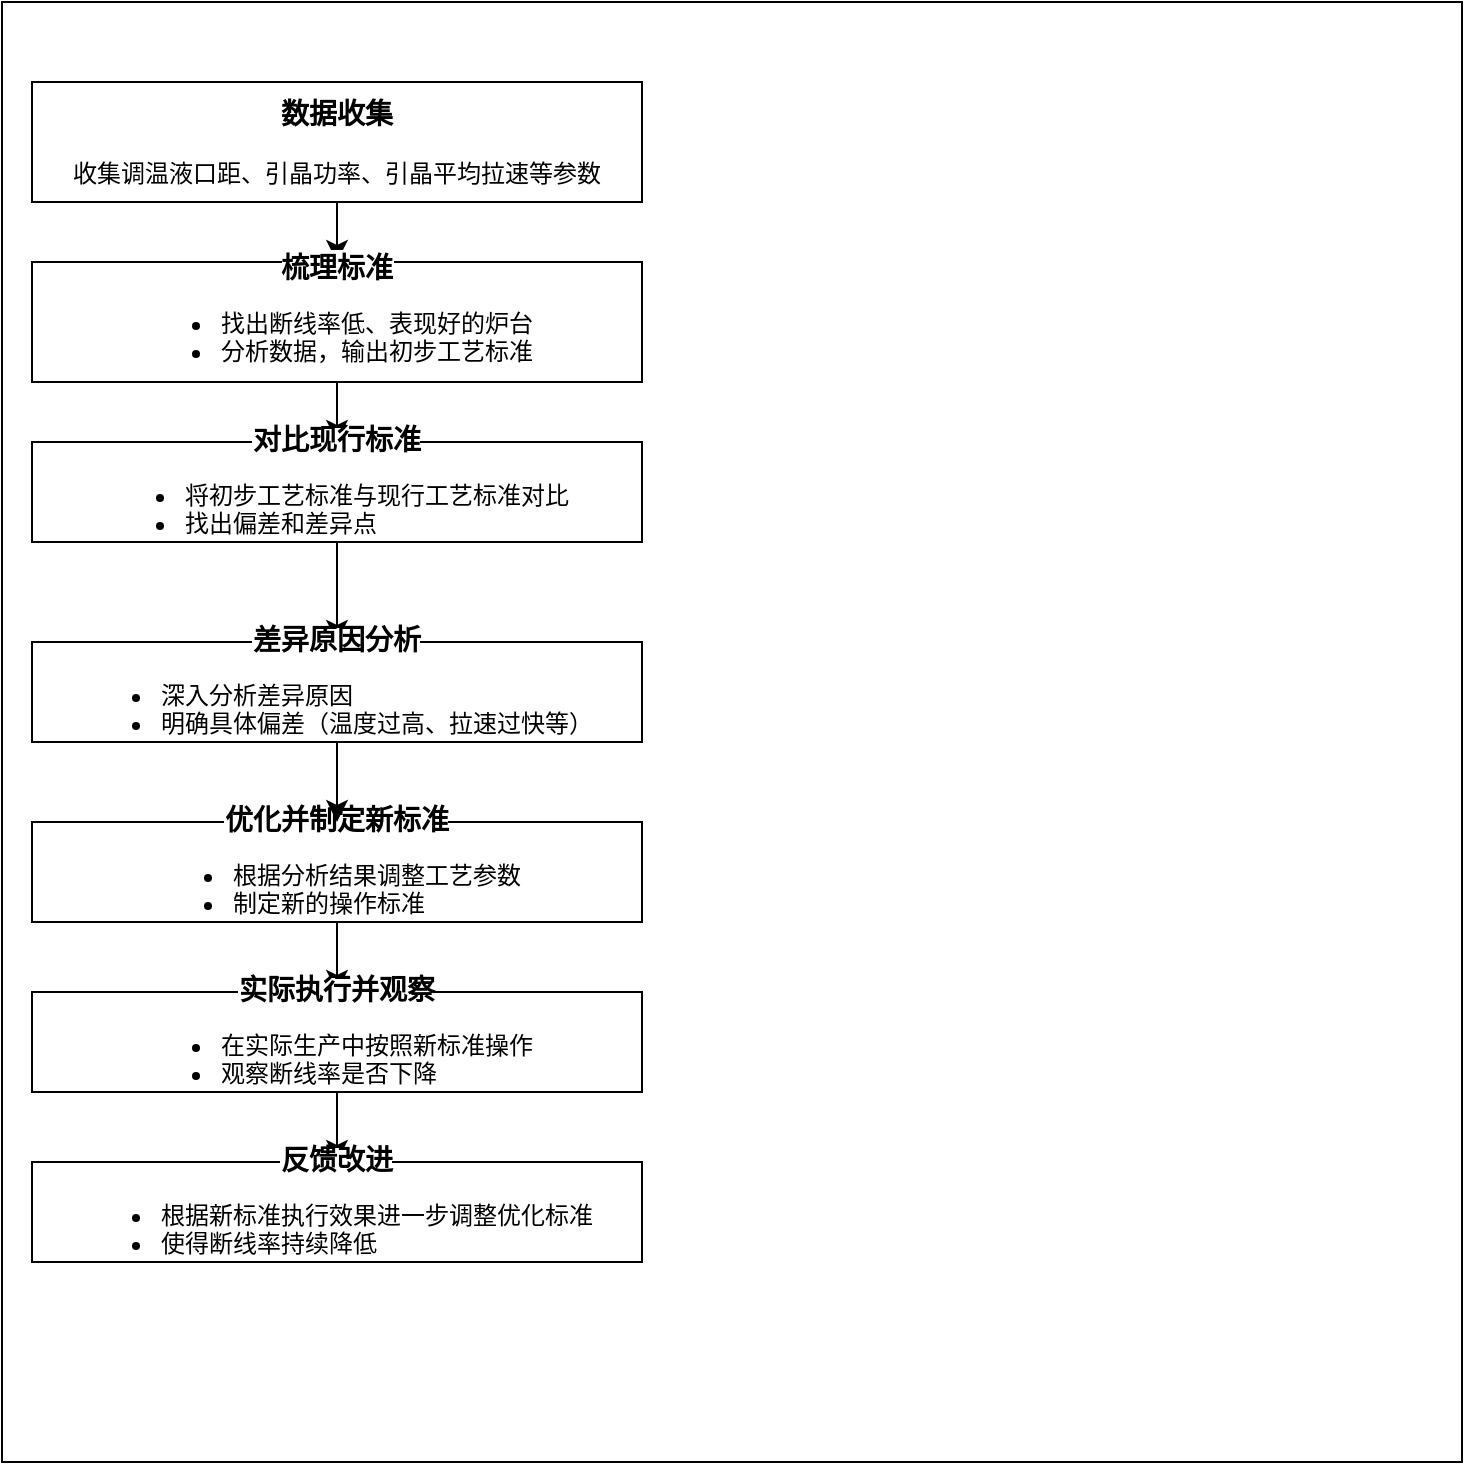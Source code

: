 <mxfile version="24.8.3">
  <diagram id="C5RBs43oDa-KdzZeNtuy" name="Page-1">
    <mxGraphModel dx="794" dy="436" grid="1" gridSize="10" guides="1" tooltips="1" connect="1" arrows="1" fold="1" page="1" pageScale="1" pageWidth="827" pageHeight="1169" math="0" shadow="0">
      <root>
        <mxCell id="WIyWlLk6GJQsqaUBKTNV-0" />
        <mxCell id="WIyWlLk6GJQsqaUBKTNV-1" parent="WIyWlLk6GJQsqaUBKTNV-0" />
        <mxCell id="qM9o0R-IIa5Vl8WfX1M8-1" value="" style="whiteSpace=wrap;html=1;aspect=fixed;" parent="WIyWlLk6GJQsqaUBKTNV-1" vertex="1">
          <mxGeometry x="40" y="40" width="730" height="730" as="geometry" />
        </mxCell>
        <mxCell id="ansnLT7Y0_td7OPn-v5j-2" style="edgeStyle=none;curved=1;rounded=0;orthogonalLoop=1;jettySize=auto;html=1;exitX=0.5;exitY=1;exitDx=0;exitDy=0;entryX=0.5;entryY=0;entryDx=0;entryDy=0;fontSize=12;startSize=8;endSize=8;" edge="1" parent="WIyWlLk6GJQsqaUBKTNV-1" source="qM9o0R-IIa5Vl8WfX1M8-2" target="qM9o0R-IIa5Vl8WfX1M8-3">
          <mxGeometry relative="1" as="geometry" />
        </mxCell>
        <mxCell id="qM9o0R-IIa5Vl8WfX1M8-2" value="&lt;div style=&quot;text-align: center;&quot;&gt;&lt;span style=&quot;background-color: rgb(255, 255, 255); color: initial; font-family: Inter, -apple-system, BlinkMacSystemFont, &amp;quot;Segoe UI&amp;quot;, &amp;quot;PingFang SC&amp;quot;, &amp;quot;Hiragino Sans GB&amp;quot;, &amp;quot;Microsoft YaHei&amp;quot;, &amp;quot;Helvetica Neue&amp;quot;, Helvetica, Arial, sans-serif; font-size: 14px; font-weight: 600; text-align: left;&quot;&gt;数据收集&lt;/span&gt;&lt;/div&gt;&lt;div style=&quot;text-align: center;&quot;&gt;&lt;br&gt;&lt;/div&gt;&lt;span style=&quot;color: var(--md-box-samantha-normal-text-color); font-size: var(--md-box-samantha-normal-text-font-size); text-align: left;&quot;&gt;&lt;div style=&quot;text-align: center;&quot;&gt;&lt;span style=&quot;color: var(--md-box-samantha-normal-text-color); font-size: var(--md-box-samantha-normal-text-font-size);&quot;&gt;收集调温液口距、引晶功率、引晶平均拉速等参数&lt;/span&gt;&lt;/div&gt;&lt;/span&gt;" style="rounded=0;whiteSpace=wrap;html=1;" parent="WIyWlLk6GJQsqaUBKTNV-1" vertex="1">
          <mxGeometry x="55" y="80" width="305" height="60" as="geometry" />
        </mxCell>
        <mxCell id="ansnLT7Y0_td7OPn-v5j-3" style="edgeStyle=none;curved=1;rounded=0;orthogonalLoop=1;jettySize=auto;html=1;exitX=0.5;exitY=1;exitDx=0;exitDy=0;entryX=0.5;entryY=0;entryDx=0;entryDy=0;fontSize=12;startSize=8;endSize=8;" edge="1" parent="WIyWlLk6GJQsqaUBKTNV-1" source="qM9o0R-IIa5Vl8WfX1M8-3" target="qM9o0R-IIa5Vl8WfX1M8-5">
          <mxGeometry relative="1" as="geometry" />
        </mxCell>
        <mxCell id="qM9o0R-IIa5Vl8WfX1M8-3" value="&lt;div style=&quot;text-align: center; line-height: 120%;&quot;&gt;&lt;span style=&quot;background-color: rgb(255, 255, 255); color: initial; font-family: Inter, -apple-system, BlinkMacSystemFont, &amp;quot;Segoe UI&amp;quot;, &amp;quot;PingFang SC&amp;quot;, &amp;quot;Hiragino Sans GB&amp;quot;, &amp;quot;Microsoft YaHei&amp;quot;, &amp;quot;Helvetica Neue&amp;quot;, Helvetica, Arial, sans-serif; font-size: 14px; font-weight: 600; text-align: left;&quot;&gt;梳理标准&lt;/span&gt;&lt;/div&gt;&lt;span style=&quot;color: var(--md-box-samantha-normal-text-color); font-size: var(--md-box-samantha-normal-text-font-size); text-align: left;&quot;&gt;&lt;div style=&quot;text-align: center; line-height: 120%;&quot;&gt;&lt;ul style=&quot;line-height: 120%;&quot;&gt;&lt;li&gt;&lt;span style=&quot;color: var(--md-box-samantha-normal-text-color); font-size: var(--md-box-samantha-normal-text-font-size);&quot;&gt;找出断线率低、表现好的炉台&lt;/span&gt;&lt;/li&gt;&lt;li&gt;&lt;span style=&quot;color: var(--md-box-samantha-normal-text-color); font-size: var(--md-box-samantha-normal-text-font-size);&quot;&gt;分析数据，&lt;/span&gt;&lt;span style=&quot;font-family: Inter, -apple-system, BlinkMacSystemFont, &amp;quot;Segoe UI&amp;quot;, &amp;quot;PingFang SC&amp;quot;, &amp;quot;Hiragino Sans GB&amp;quot;, &amp;quot;Microsoft YaHei&amp;quot;, &amp;quot;Helvetica Neue&amp;quot;, Helvetica, Arial, sans-serif; background-color: rgb(255, 255, 255); color: var(--md-box-samantha-normal-text-color); font-size: var(--md-box-samantha-normal-text-font-size);&quot;&gt;输出初步工艺标准&lt;/span&gt;&lt;/li&gt;&lt;/ul&gt;&lt;/div&gt;&lt;/span&gt;" style="rounded=0;whiteSpace=wrap;html=1;" parent="WIyWlLk6GJQsqaUBKTNV-1" vertex="1">
          <mxGeometry x="55" y="170" width="305" height="60" as="geometry" />
        </mxCell>
        <mxCell id="ansnLT7Y0_td7OPn-v5j-4" style="edgeStyle=none;curved=1;rounded=0;orthogonalLoop=1;jettySize=auto;html=1;exitX=0.5;exitY=1;exitDx=0;exitDy=0;entryX=0.5;entryY=0;entryDx=0;entryDy=0;fontSize=12;startSize=8;endSize=8;" edge="1" parent="WIyWlLk6GJQsqaUBKTNV-1" source="qM9o0R-IIa5Vl8WfX1M8-5" target="ansnLT7Y0_td7OPn-v5j-0">
          <mxGeometry relative="1" as="geometry" />
        </mxCell>
        <mxCell id="qM9o0R-IIa5Vl8WfX1M8-5" value="&lt;span style=&quot;box-sizing: border-box; -webkit-font-smoothing: antialiased; color: initial; line-height: var(--md-box-samantha-normal-text-line-height); overflow-anchor: auto; text-align: left; background-color: rgb(255, 255, 255);&quot;&gt;&lt;font style=&quot;font-weight: 600; font-size: 14px;&quot; face=&quot;Inter, -apple-system, BlinkMacSystemFont, Segoe UI, PingFang SC, Hiragino Sans GB, Microsoft YaHei, Helvetica Neue, Helvetica, Arial, sans-serif&quot;&gt;对比现行标准&lt;/font&gt;&lt;br&gt;&lt;ul style=&quot;&quot;&gt;&lt;li style=&quot;&quot;&gt;&lt;span style=&quot;box-sizing: border-box; -webkit-font-smoothing: antialiased; color: initial; line-height: var(--md-box-samantha-normal-text-line-height); overflow-anchor: auto; text-align: left; background-color: rgb(255, 255, 255);&quot;&gt;&lt;span style=&quot;color: var(--md-box-samantha-normal-text-color);&quot;&gt;将初步工艺标准与现行工艺标准对比&lt;/span&gt;&lt;/span&gt;&lt;/li&gt;&lt;li style=&quot;&quot;&gt;&lt;span style=&quot;box-sizing: border-box; -webkit-font-smoothing: antialiased; color: initial; line-height: var(--md-box-samantha-normal-text-line-height); overflow-anchor: auto; text-align: left; background-color: rgb(255, 255, 255);&quot;&gt;&lt;span style=&quot;font-family: Sj_3m3WSSyvDuZI_JBeh; color: var(--md-box-samantha-normal-text-color);&quot;&gt;找出偏差和差异点&lt;/span&gt;&lt;/span&gt;&lt;/li&gt;&lt;/ul&gt;&lt;/span&gt;" style="rounded=0;whiteSpace=wrap;html=1;" parent="WIyWlLk6GJQsqaUBKTNV-1" vertex="1">
          <mxGeometry x="55" y="260" width="305" height="50" as="geometry" />
        </mxCell>
        <mxCell id="ansnLT7Y0_td7OPn-v5j-7" style="edgeStyle=none;curved=1;rounded=0;orthogonalLoop=1;jettySize=auto;html=1;exitX=0.5;exitY=1;exitDx=0;exitDy=0;entryX=0.5;entryY=0;entryDx=0;entryDy=0;fontSize=12;startSize=8;endSize=8;" edge="1" parent="WIyWlLk6GJQsqaUBKTNV-1" source="qM9o0R-IIa5Vl8WfX1M8-12" target="qM9o0R-IIa5Vl8WfX1M8-14">
          <mxGeometry relative="1" as="geometry" />
        </mxCell>
        <mxCell id="qM9o0R-IIa5Vl8WfX1M8-12" value="&lt;span style=&quot;box-sizing: border-box; -webkit-font-smoothing: antialiased; color: initial; line-height: var(--md-box-samantha-normal-text-line-height); overflow-anchor: auto; text-align: left; background-color: rgb(255, 255, 255);&quot;&gt;&lt;font style=&quot;font-weight: 600; font-size: 14px;&quot; face=&quot;Inter, -apple-system, BlinkMacSystemFont, Segoe UI, PingFang SC, Hiragino Sans GB, Microsoft YaHei, Helvetica Neue, Helvetica, Arial, sans-serif&quot;&gt;优化并制定新标准&lt;/font&gt;&lt;br&gt;&lt;ul style=&quot;&quot;&gt;&lt;li style=&quot;&quot;&gt;&lt;span style=&quot;box-sizing: border-box; -webkit-font-smoothing: antialiased; color: initial; line-height: var(--md-box-samantha-normal-text-line-height); overflow-anchor: auto; text-align: left; background-color: rgb(255, 255, 255);&quot;&gt;&lt;span style=&quot;color: var(--md-box-samantha-normal-text-color);&quot;&gt;根据分析结果调整工艺参数&lt;/span&gt;&lt;/span&gt;&lt;/li&gt;&lt;li style=&quot;&quot;&gt;&lt;span style=&quot;box-sizing: border-box; -webkit-font-smoothing: antialiased; color: initial; line-height: var(--md-box-samantha-normal-text-line-height); overflow-anchor: auto; text-align: left; background-color: rgb(255, 255, 255);&quot;&gt;&lt;span style=&quot;font-family: UnT8uCo96zjh9s8gcr45; color: var(--md-box-samantha-normal-text-color);&quot;&gt;制定新的操作标准&lt;/span&gt;&lt;/span&gt;&lt;/li&gt;&lt;/ul&gt;&lt;/span&gt;" style="rounded=0;whiteSpace=wrap;html=1;" parent="WIyWlLk6GJQsqaUBKTNV-1" vertex="1">
          <mxGeometry x="55" y="450" width="305" height="50" as="geometry" />
        </mxCell>
        <mxCell id="ansnLT7Y0_td7OPn-v5j-8" style="edgeStyle=none;curved=1;rounded=0;orthogonalLoop=1;jettySize=auto;html=1;exitX=0.5;exitY=1;exitDx=0;exitDy=0;entryX=0.5;entryY=0;entryDx=0;entryDy=0;fontSize=12;startSize=8;endSize=8;" edge="1" parent="WIyWlLk6GJQsqaUBKTNV-1" source="qM9o0R-IIa5Vl8WfX1M8-14" target="qM9o0R-IIa5Vl8WfX1M8-18">
          <mxGeometry relative="1" as="geometry" />
        </mxCell>
        <mxCell id="qM9o0R-IIa5Vl8WfX1M8-14" value="&lt;span style=&quot;box-sizing: border-box; -webkit-font-smoothing: antialiased; color: initial; line-height: var(--md-box-samantha-normal-text-line-height); overflow-anchor: auto; text-align: left; background-color: rgb(255, 255, 255);&quot;&gt;&lt;font style=&quot;font-weight: 600; font-size: 14px;&quot; face=&quot;Inter, -apple-system, BlinkMacSystemFont, Segoe UI, PingFang SC, Hiragino Sans GB, Microsoft YaHei, Helvetica Neue, Helvetica, Arial, sans-serif&quot;&gt;实际执行并观察&lt;/font&gt;&lt;br&gt;&lt;ul style=&quot;&quot;&gt;&lt;li style=&quot;&quot;&gt;&lt;span style=&quot;box-sizing: border-box; -webkit-font-smoothing: antialiased; color: initial; line-height: var(--md-box-samantha-normal-text-line-height); overflow-anchor: auto; text-align: left; background-color: rgb(255, 255, 255);&quot;&gt;&lt;span style=&quot;color: var(--md-box-samantha-normal-text-color); font-size: var(--md-box-samantha-normal-text-font-size);&quot;&gt;在实际生产中按照新标准操作&lt;/span&gt;&lt;/span&gt;&lt;/li&gt;&lt;li style=&quot;&quot;&gt;&lt;span style=&quot;box-sizing: border-box; -webkit-font-smoothing: antialiased; color: initial; line-height: var(--md-box-samantha-normal-text-line-height); overflow-anchor: auto; text-align: left; background-color: rgb(255, 255, 255);&quot;&gt;&lt;span style=&quot;font-family: nxa_vKkpGD-_Ie5V_paL; color: var(--md-box-samantha-normal-text-color); font-size: var(--md-box-samantha-normal-text-font-size);&quot;&gt;观察断线率是否下降&lt;/span&gt;&lt;/span&gt;&lt;/li&gt;&lt;/ul&gt;&lt;/span&gt;" style="rounded=0;whiteSpace=wrap;html=1;" parent="WIyWlLk6GJQsqaUBKTNV-1" vertex="1">
          <mxGeometry x="55" y="535" width="305" height="50" as="geometry" />
        </mxCell>
        <mxCell id="qM9o0R-IIa5Vl8WfX1M8-18" value="&lt;span style=&quot;box-sizing: border-box; -webkit-font-smoothing: antialiased; color: initial; line-height: var(--md-box-samantha-normal-text-line-height); overflow-anchor: auto; text-align: left; background-color: rgb(255, 255, 255);&quot;&gt;&lt;font style=&quot;font-weight: 600; font-size: 14px;&quot; face=&quot;Inter, -apple-system, BlinkMacSystemFont, Segoe UI, PingFang SC, Hiragino Sans GB, Microsoft YaHei, Helvetica Neue, Helvetica, Arial, sans-serif&quot;&gt;反馈改进&lt;/font&gt;&lt;br&gt;&lt;ul style=&quot;&quot;&gt;&lt;li style=&quot;&quot;&gt;&lt;span style=&quot;box-sizing: border-box; -webkit-font-smoothing: antialiased; color: initial; line-height: var(--md-box-samantha-normal-text-line-height); overflow-anchor: auto; text-align: left; background-color: rgb(255, 255, 255);&quot;&gt;&lt;span style=&quot;color: var(--md-box-samantha-normal-text-color);&quot;&gt;根据新标准执行效果进一步调整优化标准&lt;/span&gt;&lt;/span&gt;&lt;/li&gt;&lt;li style=&quot;&quot;&gt;&lt;span style=&quot;box-sizing: border-box; -webkit-font-smoothing: antialiased; color: initial; line-height: var(--md-box-samantha-normal-text-line-height); overflow-anchor: auto; text-align: left; background-color: rgb(255, 255, 255);&quot;&gt;&lt;span style=&quot;font-family: SEyZKE3UnGxIdsNGnNwP; color: var(--md-box-samantha-normal-text-color);&quot;&gt;使得断线率持续降低&lt;/span&gt;&lt;/span&gt;&lt;/li&gt;&lt;/ul&gt;&lt;/span&gt;" style="rounded=0;whiteSpace=wrap;html=1;" parent="WIyWlLk6GJQsqaUBKTNV-1" vertex="1">
          <mxGeometry x="55" y="620" width="305" height="50" as="geometry" />
        </mxCell>
        <mxCell id="ansnLT7Y0_td7OPn-v5j-6" style="edgeStyle=none;curved=1;rounded=0;orthogonalLoop=1;jettySize=auto;html=1;exitX=0.5;exitY=1;exitDx=0;exitDy=0;fontSize=12;startSize=8;endSize=8;" edge="1" parent="WIyWlLk6GJQsqaUBKTNV-1" source="ansnLT7Y0_td7OPn-v5j-0" target="qM9o0R-IIa5Vl8WfX1M8-12">
          <mxGeometry relative="1" as="geometry" />
        </mxCell>
        <mxCell id="ansnLT7Y0_td7OPn-v5j-0" value="&lt;span style=&quot;box-sizing: border-box; -webkit-font-smoothing: antialiased; color: initial; line-height: var(--md-box-samantha-normal-text-line-height); overflow-anchor: auto; text-align: left; background-color: rgb(255, 255, 255);&quot;&gt;&lt;font style=&quot;font-weight: 600; font-size: 14px;&quot; face=&quot;Inter, -apple-system, BlinkMacSystemFont, Segoe UI, PingFang SC, Hiragino Sans GB, Microsoft YaHei, Helvetica Neue, Helvetica, Arial, sans-serif&quot;&gt;差异原因分析&lt;/font&gt;&lt;br&gt;&lt;ul style=&quot;&quot;&gt;&lt;li style=&quot;&quot;&gt;&lt;span style=&quot;box-sizing: border-box; -webkit-font-smoothing: antialiased; color: initial; line-height: var(--md-box-samantha-normal-text-line-height); overflow-anchor: auto; text-align: left; background-color: rgb(255, 255, 255);&quot;&gt;&lt;span style=&quot;color: var(--md-box-samantha-normal-text-color);&quot;&gt;深入分析差异原因&lt;/span&gt;&lt;/span&gt;&lt;/li&gt;&lt;li style=&quot;&quot;&gt;&lt;span style=&quot;box-sizing: border-box; -webkit-font-smoothing: antialiased; color: initial; line-height: var(--md-box-samantha-normal-text-line-height); overflow-anchor: auto; text-align: left; background-color: rgb(255, 255, 255);&quot;&gt;&lt;span style=&quot;font-family: pNCSFWGw-CrgKqmDhM7P; color: var(--md-box-samantha-normal-text-color);&quot;&gt;明确具体偏差（温度过高、拉速过快等）&lt;/span&gt;&lt;/span&gt;&lt;/li&gt;&lt;/ul&gt;&lt;/span&gt;" style="rounded=0;whiteSpace=wrap;html=1;" vertex="1" parent="WIyWlLk6GJQsqaUBKTNV-1">
          <mxGeometry x="55" y="360" width="305" height="50" as="geometry" />
        </mxCell>
      </root>
    </mxGraphModel>
  </diagram>
</mxfile>

